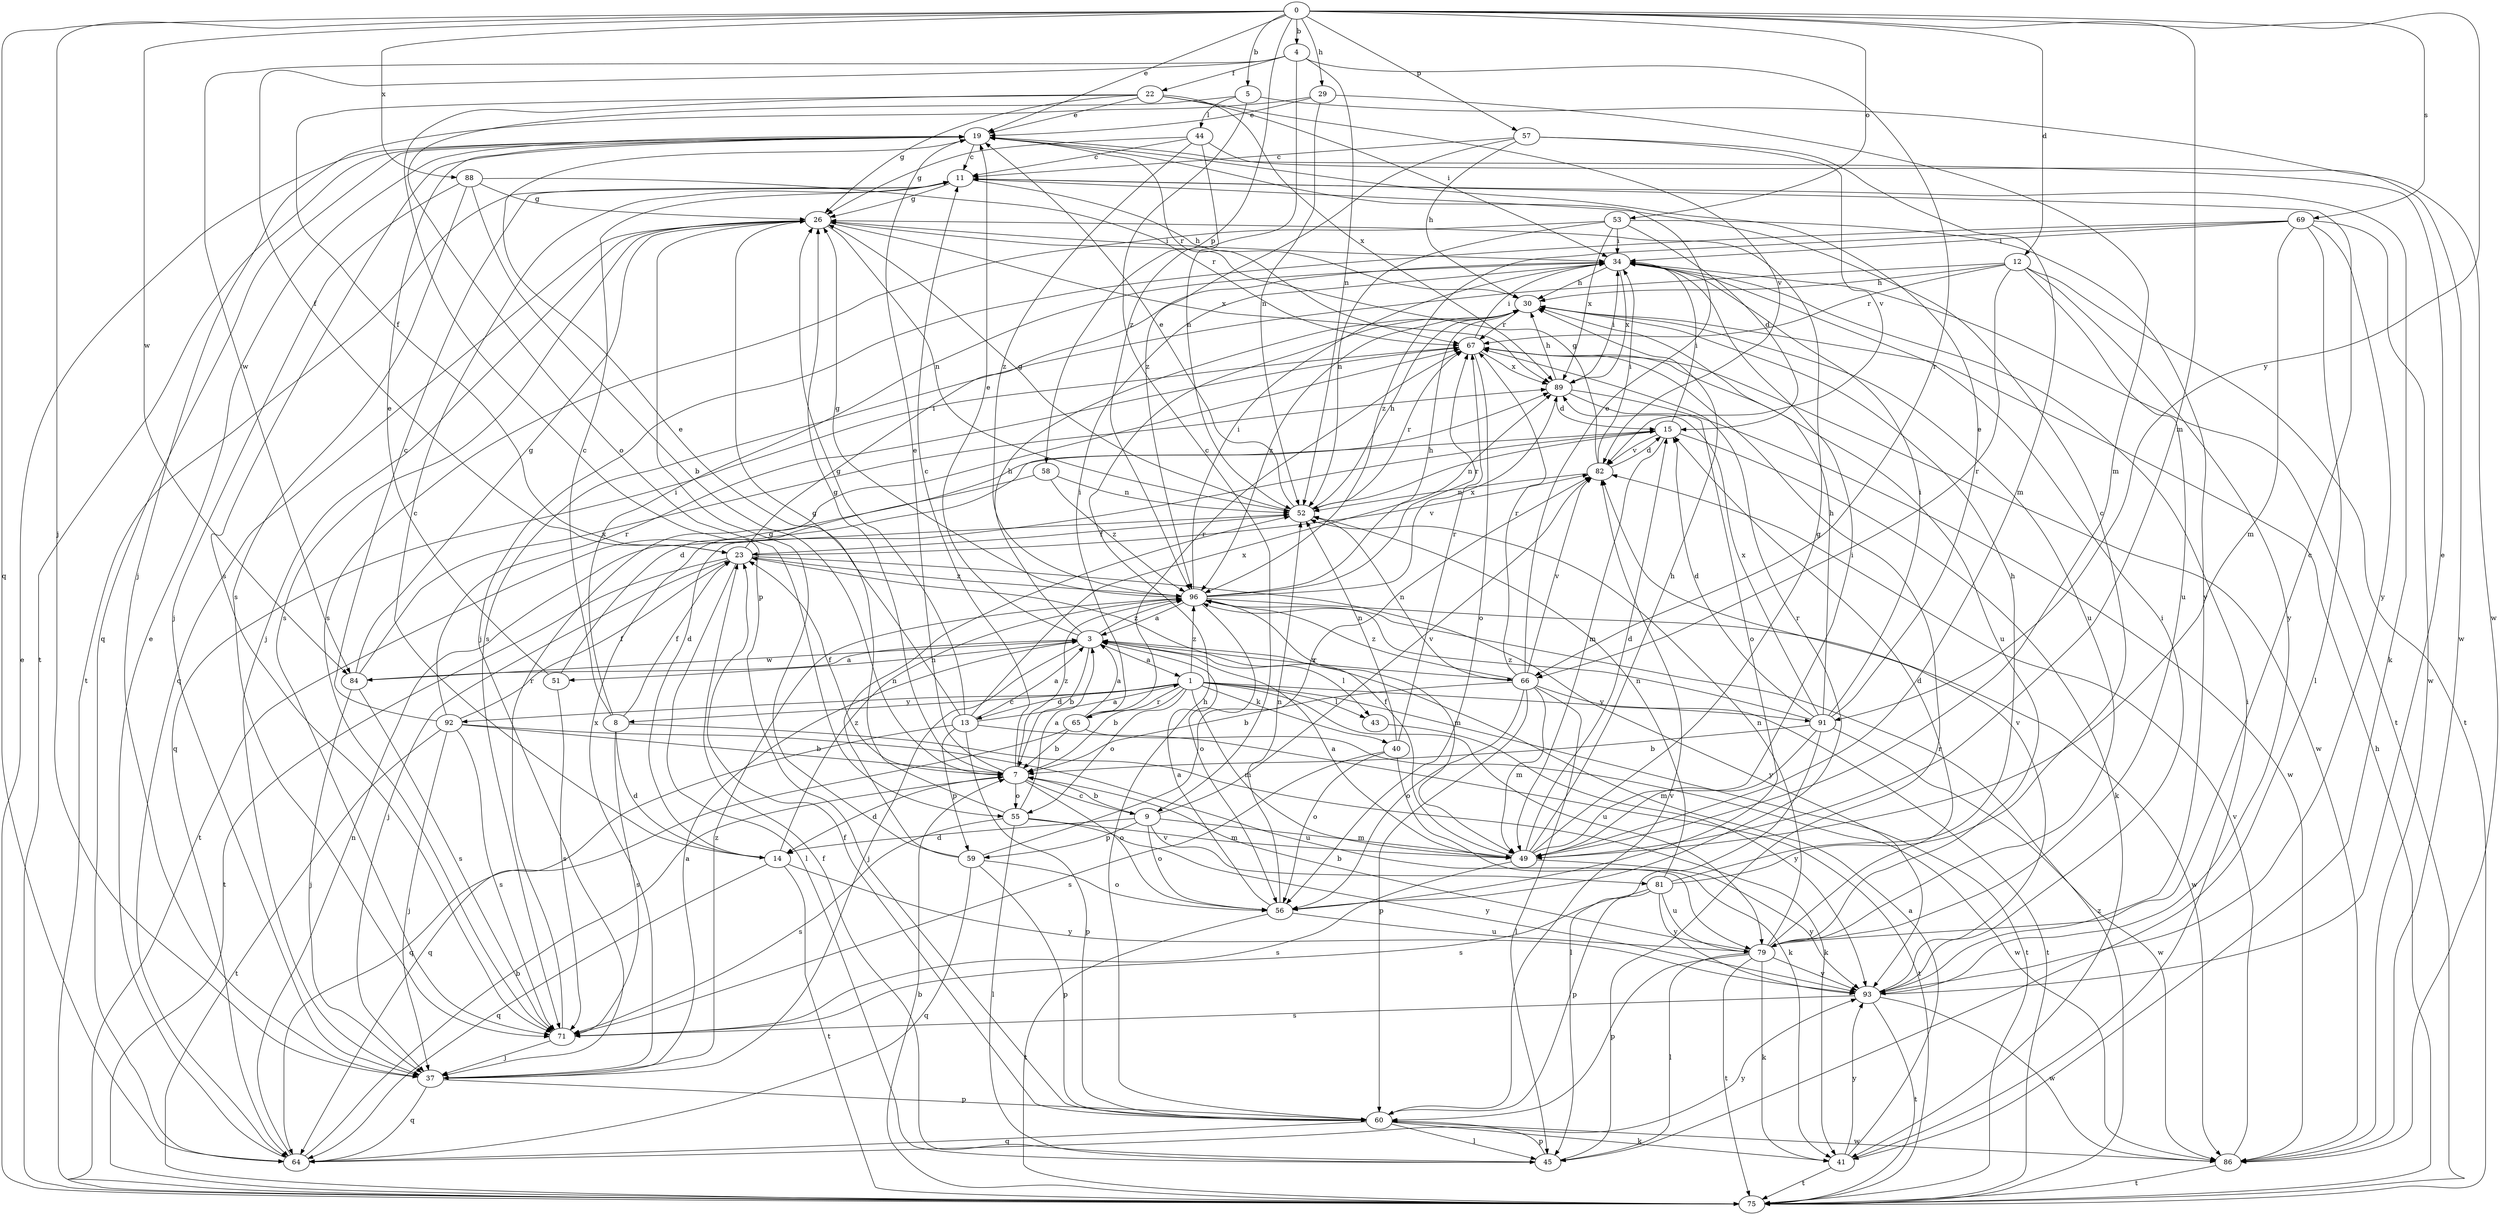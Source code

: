 strict digraph  {
0;
1;
3;
4;
5;
7;
8;
9;
11;
12;
13;
14;
15;
19;
22;
23;
26;
29;
30;
34;
37;
40;
41;
43;
44;
45;
49;
51;
52;
53;
55;
56;
57;
58;
59;
60;
64;
65;
66;
67;
69;
71;
75;
79;
81;
82;
84;
86;
88;
89;
91;
92;
93;
96;
0 -> 4  [label=b];
0 -> 5  [label=b];
0 -> 12  [label=d];
0 -> 19  [label=e];
0 -> 29  [label=h];
0 -> 37  [label=j];
0 -> 49  [label=m];
0 -> 53  [label=o];
0 -> 57  [label=p];
0 -> 58  [label=p];
0 -> 64  [label=q];
0 -> 69  [label=s];
0 -> 84  [label=w];
0 -> 88  [label=x];
0 -> 91  [label=y];
1 -> 7  [label=b];
1 -> 8  [label=c];
1 -> 13  [label=d];
1 -> 40  [label=k];
1 -> 43  [label=l];
1 -> 49  [label=m];
1 -> 55  [label=o];
1 -> 65  [label=r];
1 -> 75  [label=t];
1 -> 79  [label=u];
1 -> 91  [label=y];
1 -> 92  [label=y];
1 -> 96  [label=z];
3 -> 1  [label=a];
3 -> 7  [label=b];
3 -> 19  [label=e];
3 -> 30  [label=h];
3 -> 37  [label=j];
3 -> 43  [label=l];
3 -> 51  [label=n];
3 -> 66  [label=r];
3 -> 84  [label=w];
3 -> 96  [label=z];
4 -> 22  [label=f];
4 -> 23  [label=f];
4 -> 52  [label=n];
4 -> 66  [label=r];
4 -> 84  [label=w];
4 -> 96  [label=z];
5 -> 9  [label=c];
5 -> 44  [label=l];
5 -> 55  [label=o];
5 -> 86  [label=w];
7 -> 9  [label=c];
7 -> 11  [label=c];
7 -> 14  [label=d];
7 -> 19  [label=e];
7 -> 23  [label=f];
7 -> 26  [label=g];
7 -> 55  [label=o];
7 -> 56  [label=o];
7 -> 96  [label=z];
8 -> 11  [label=c];
8 -> 14  [label=d];
8 -> 23  [label=f];
8 -> 34  [label=i];
8 -> 41  [label=k];
8 -> 71  [label=s];
9 -> 7  [label=b];
9 -> 14  [label=d];
9 -> 49  [label=m];
9 -> 56  [label=o];
9 -> 59  [label=p];
9 -> 81  [label=v];
9 -> 82  [label=v];
11 -> 26  [label=g];
11 -> 30  [label=h];
11 -> 41  [label=k];
11 -> 75  [label=t];
12 -> 30  [label=h];
12 -> 66  [label=r];
12 -> 67  [label=r];
12 -> 71  [label=s];
12 -> 75  [label=t];
12 -> 79  [label=u];
12 -> 93  [label=y];
13 -> 1  [label=a];
13 -> 3  [label=a];
13 -> 19  [label=e];
13 -> 26  [label=g];
13 -> 59  [label=p];
13 -> 60  [label=p];
13 -> 64  [label=q];
13 -> 75  [label=t];
13 -> 89  [label=x];
14 -> 11  [label=c];
14 -> 15  [label=d];
14 -> 64  [label=q];
14 -> 75  [label=t];
14 -> 93  [label=y];
14 -> 96  [label=z];
15 -> 34  [label=i];
15 -> 41  [label=k];
15 -> 49  [label=m];
15 -> 52  [label=n];
15 -> 82  [label=v];
19 -> 11  [label=c];
19 -> 64  [label=q];
19 -> 67  [label=r];
19 -> 71  [label=s];
19 -> 75  [label=t];
22 -> 19  [label=e];
22 -> 23  [label=f];
22 -> 26  [label=g];
22 -> 34  [label=i];
22 -> 60  [label=p];
22 -> 82  [label=v];
22 -> 89  [label=x];
23 -> 34  [label=i];
23 -> 37  [label=j];
23 -> 45  [label=l];
23 -> 75  [label=t];
23 -> 82  [label=v];
23 -> 93  [label=y];
23 -> 96  [label=z];
26 -> 34  [label=i];
26 -> 37  [label=j];
26 -> 52  [label=n];
26 -> 64  [label=q];
26 -> 71  [label=s];
26 -> 89  [label=x];
29 -> 19  [label=e];
29 -> 37  [label=j];
29 -> 49  [label=m];
29 -> 52  [label=n];
30 -> 67  [label=r];
30 -> 79  [label=u];
30 -> 96  [label=z];
34 -> 30  [label=h];
34 -> 75  [label=t];
34 -> 89  [label=x];
37 -> 3  [label=a];
37 -> 60  [label=p];
37 -> 64  [label=q];
37 -> 89  [label=x];
37 -> 96  [label=z];
40 -> 41  [label=k];
40 -> 52  [label=n];
40 -> 56  [label=o];
40 -> 67  [label=r];
40 -> 71  [label=s];
41 -> 3  [label=a];
41 -> 34  [label=i];
41 -> 75  [label=t];
41 -> 93  [label=y];
43 -> 93  [label=y];
44 -> 11  [label=c];
44 -> 26  [label=g];
44 -> 52  [label=n];
44 -> 86  [label=w];
44 -> 96  [label=z];
45 -> 23  [label=f];
45 -> 60  [label=p];
45 -> 67  [label=r];
49 -> 3  [label=a];
49 -> 15  [label=d];
49 -> 23  [label=f];
49 -> 26  [label=g];
49 -> 30  [label=h];
49 -> 34  [label=i];
49 -> 71  [label=s];
49 -> 93  [label=y];
51 -> 15  [label=d];
51 -> 19  [label=e];
51 -> 71  [label=s];
52 -> 19  [label=e];
52 -> 23  [label=f];
52 -> 26  [label=g];
52 -> 30  [label=h];
52 -> 67  [label=r];
53 -> 15  [label=d];
53 -> 34  [label=i];
53 -> 52  [label=n];
53 -> 71  [label=s];
53 -> 89  [label=x];
53 -> 93  [label=y];
55 -> 3  [label=a];
55 -> 26  [label=g];
55 -> 45  [label=l];
55 -> 49  [label=m];
55 -> 71  [label=s];
55 -> 93  [label=y];
56 -> 3  [label=a];
56 -> 52  [label=n];
56 -> 67  [label=r];
56 -> 75  [label=t];
56 -> 79  [label=u];
57 -> 11  [label=c];
57 -> 30  [label=h];
57 -> 49  [label=m];
57 -> 82  [label=v];
57 -> 96  [label=z];
58 -> 52  [label=n];
58 -> 75  [label=t];
58 -> 96  [label=z];
59 -> 26  [label=g];
59 -> 52  [label=n];
59 -> 56  [label=o];
59 -> 60  [label=p];
59 -> 64  [label=q];
59 -> 82  [label=v];
60 -> 23  [label=f];
60 -> 30  [label=h];
60 -> 41  [label=k];
60 -> 45  [label=l];
60 -> 64  [label=q];
60 -> 82  [label=v];
60 -> 86  [label=w];
64 -> 7  [label=b];
64 -> 19  [label=e];
64 -> 52  [label=n];
64 -> 93  [label=y];
65 -> 3  [label=a];
65 -> 7  [label=b];
65 -> 34  [label=i];
65 -> 64  [label=q];
65 -> 67  [label=r];
65 -> 86  [label=w];
66 -> 7  [label=b];
66 -> 19  [label=e];
66 -> 45  [label=l];
66 -> 49  [label=m];
66 -> 52  [label=n];
66 -> 56  [label=o];
66 -> 60  [label=p];
66 -> 67  [label=r];
66 -> 75  [label=t];
66 -> 82  [label=v];
66 -> 96  [label=z];
67 -> 34  [label=i];
67 -> 56  [label=o];
67 -> 64  [label=q];
67 -> 79  [label=u];
67 -> 86  [label=w];
67 -> 89  [label=x];
69 -> 34  [label=i];
69 -> 37  [label=j];
69 -> 45  [label=l];
69 -> 49  [label=m];
69 -> 86  [label=w];
69 -> 93  [label=y];
69 -> 96  [label=z];
71 -> 37  [label=j];
71 -> 67  [label=r];
75 -> 7  [label=b];
75 -> 19  [label=e];
75 -> 30  [label=h];
75 -> 96  [label=z];
79 -> 7  [label=b];
79 -> 11  [label=c];
79 -> 15  [label=d];
79 -> 41  [label=k];
79 -> 45  [label=l];
79 -> 52  [label=n];
79 -> 60  [label=p];
79 -> 75  [label=t];
79 -> 93  [label=y];
81 -> 11  [label=c];
81 -> 30  [label=h];
81 -> 52  [label=n];
81 -> 60  [label=p];
81 -> 71  [label=s];
81 -> 79  [label=u];
81 -> 93  [label=y];
82 -> 15  [label=d];
82 -> 26  [label=g];
82 -> 34  [label=i];
82 -> 52  [label=n];
84 -> 3  [label=a];
84 -> 26  [label=g];
84 -> 37  [label=j];
84 -> 71  [label=s];
84 -> 89  [label=x];
86 -> 75  [label=t];
86 -> 82  [label=v];
88 -> 7  [label=b];
88 -> 26  [label=g];
88 -> 37  [label=j];
88 -> 67  [label=r];
88 -> 71  [label=s];
89 -> 15  [label=d];
89 -> 30  [label=h];
89 -> 34  [label=i];
89 -> 56  [label=o];
89 -> 86  [label=w];
91 -> 7  [label=b];
91 -> 15  [label=d];
91 -> 19  [label=e];
91 -> 30  [label=h];
91 -> 34  [label=i];
91 -> 45  [label=l];
91 -> 49  [label=m];
91 -> 86  [label=w];
91 -> 89  [label=x];
91 -> 96  [label=z];
92 -> 7  [label=b];
92 -> 11  [label=c];
92 -> 23  [label=f];
92 -> 37  [label=j];
92 -> 67  [label=r];
92 -> 71  [label=s];
92 -> 75  [label=t];
92 -> 79  [label=u];
93 -> 19  [label=e];
93 -> 34  [label=i];
93 -> 71  [label=s];
93 -> 75  [label=t];
93 -> 82  [label=v];
93 -> 86  [label=w];
96 -> 3  [label=a];
96 -> 26  [label=g];
96 -> 30  [label=h];
96 -> 34  [label=i];
96 -> 49  [label=m];
96 -> 56  [label=o];
96 -> 67  [label=r];
96 -> 86  [label=w];
96 -> 89  [label=x];
}
